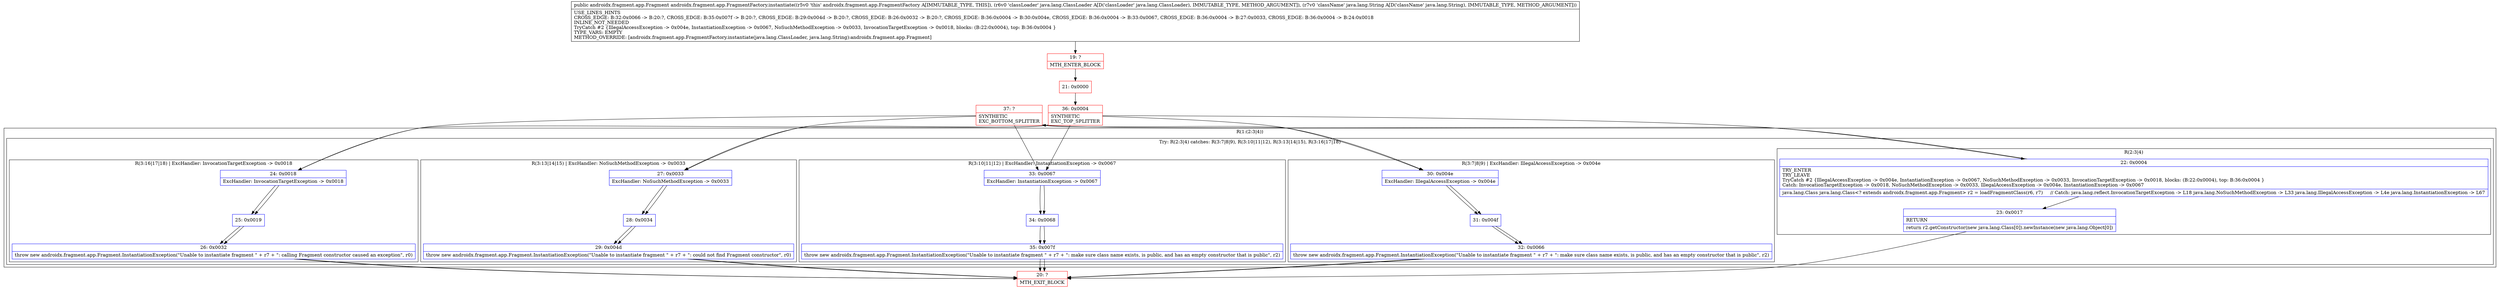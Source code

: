 digraph "CFG forandroidx.fragment.app.FragmentFactory.instantiate(Ljava\/lang\/ClassLoader;Ljava\/lang\/String;)Landroidx\/fragment\/app\/Fragment;" {
subgraph cluster_Region_1648829525 {
label = "R(1:(2:3|4))";
node [shape=record,color=blue];
subgraph cluster_TryCatchRegion_1710177998 {
label = "Try: R(2:3|4) catches: R(3:7|8|9), R(3:10|11|12), R(3:13|14|15), R(3:16|17|18)";
node [shape=record,color=blue];
subgraph cluster_Region_1370794340 {
label = "R(2:3|4)";
node [shape=record,color=blue];
Node_22 [shape=record,label="{22\:\ 0x0004|TRY_ENTER\lTRY_LEAVE\lTryCatch #2 \{IllegalAccessException \-\> 0x004e, InstantiationException \-\> 0x0067, NoSuchMethodException \-\> 0x0033, InvocationTargetException \-\> 0x0018, blocks: (B:22:0x0004), top: B:36:0x0004 \}\lCatch: InvocationTargetException \-\> 0x0018, NoSuchMethodException \-\> 0x0033, IllegalAccessException \-\> 0x004e, InstantiationException \-\> 0x0067\l|java.lang.Class java.lang.Class\<? extends androidx.fragment.app.Fragment\> r2 = loadFragmentClass(r6, r7)     \/\/ Catch: java.lang.reflect.InvocationTargetException \-\> L18 java.lang.NoSuchMethodException \-\> L33 java.lang.IllegalAccessException \-\> L4e java.lang.InstantiationException \-\> L67\l}"];
Node_23 [shape=record,label="{23\:\ 0x0017|RETURN\l|return r2.getConstructor(new java.lang.Class[0]).newInstance(new java.lang.Object[0])\l}"];
}
subgraph cluster_Region_915871312 {
label = "R(3:7|8|9) | ExcHandler: IllegalAccessException \-\> 0x004e\l";
node [shape=record,color=blue];
Node_30 [shape=record,label="{30\:\ 0x004e|ExcHandler: IllegalAccessException \-\> 0x004e\l}"];
Node_31 [shape=record,label="{31\:\ 0x004f}"];
Node_32 [shape=record,label="{32\:\ 0x0066|throw new androidx.fragment.app.Fragment.InstantiationException(\"Unable to instantiate fragment \" + r7 + \": make sure class name exists, is public, and has an empty constructor that is public\", r2)\l}"];
}
subgraph cluster_Region_1240788418 {
label = "R(3:10|11|12) | ExcHandler: InstantiationException \-\> 0x0067\l";
node [shape=record,color=blue];
Node_33 [shape=record,label="{33\:\ 0x0067|ExcHandler: InstantiationException \-\> 0x0067\l}"];
Node_34 [shape=record,label="{34\:\ 0x0068}"];
Node_35 [shape=record,label="{35\:\ 0x007f|throw new androidx.fragment.app.Fragment.InstantiationException(\"Unable to instantiate fragment \" + r7 + \": make sure class name exists, is public, and has an empty constructor that is public\", r2)\l}"];
}
subgraph cluster_Region_315231525 {
label = "R(3:13|14|15) | ExcHandler: NoSuchMethodException \-\> 0x0033\l";
node [shape=record,color=blue];
Node_27 [shape=record,label="{27\:\ 0x0033|ExcHandler: NoSuchMethodException \-\> 0x0033\l}"];
Node_28 [shape=record,label="{28\:\ 0x0034}"];
Node_29 [shape=record,label="{29\:\ 0x004d|throw new androidx.fragment.app.Fragment.InstantiationException(\"Unable to instantiate fragment \" + r7 + \": could not find Fragment constructor\", r0)\l}"];
}
subgraph cluster_Region_248469756 {
label = "R(3:16|17|18) | ExcHandler: InvocationTargetException \-\> 0x0018\l";
node [shape=record,color=blue];
Node_24 [shape=record,label="{24\:\ 0x0018|ExcHandler: InvocationTargetException \-\> 0x0018\l}"];
Node_25 [shape=record,label="{25\:\ 0x0019}"];
Node_26 [shape=record,label="{26\:\ 0x0032|throw new androidx.fragment.app.Fragment.InstantiationException(\"Unable to instantiate fragment \" + r7 + \": calling Fragment constructor caused an exception\", r0)\l}"];
}
}
}
subgraph cluster_Region_1240788418 {
label = "R(3:10|11|12) | ExcHandler: InstantiationException \-\> 0x0067\l";
node [shape=record,color=blue];
Node_33 [shape=record,label="{33\:\ 0x0067|ExcHandler: InstantiationException \-\> 0x0067\l}"];
Node_34 [shape=record,label="{34\:\ 0x0068}"];
Node_35 [shape=record,label="{35\:\ 0x007f|throw new androidx.fragment.app.Fragment.InstantiationException(\"Unable to instantiate fragment \" + r7 + \": make sure class name exists, is public, and has an empty constructor that is public\", r2)\l}"];
}
subgraph cluster_Region_915871312 {
label = "R(3:7|8|9) | ExcHandler: IllegalAccessException \-\> 0x004e\l";
node [shape=record,color=blue];
Node_30 [shape=record,label="{30\:\ 0x004e|ExcHandler: IllegalAccessException \-\> 0x004e\l}"];
Node_31 [shape=record,label="{31\:\ 0x004f}"];
Node_32 [shape=record,label="{32\:\ 0x0066|throw new androidx.fragment.app.Fragment.InstantiationException(\"Unable to instantiate fragment \" + r7 + \": make sure class name exists, is public, and has an empty constructor that is public\", r2)\l}"];
}
subgraph cluster_Region_315231525 {
label = "R(3:13|14|15) | ExcHandler: NoSuchMethodException \-\> 0x0033\l";
node [shape=record,color=blue];
Node_27 [shape=record,label="{27\:\ 0x0033|ExcHandler: NoSuchMethodException \-\> 0x0033\l}"];
Node_28 [shape=record,label="{28\:\ 0x0034}"];
Node_29 [shape=record,label="{29\:\ 0x004d|throw new androidx.fragment.app.Fragment.InstantiationException(\"Unable to instantiate fragment \" + r7 + \": could not find Fragment constructor\", r0)\l}"];
}
subgraph cluster_Region_248469756 {
label = "R(3:16|17|18) | ExcHandler: InvocationTargetException \-\> 0x0018\l";
node [shape=record,color=blue];
Node_24 [shape=record,label="{24\:\ 0x0018|ExcHandler: InvocationTargetException \-\> 0x0018\l}"];
Node_25 [shape=record,label="{25\:\ 0x0019}"];
Node_26 [shape=record,label="{26\:\ 0x0032|throw new androidx.fragment.app.Fragment.InstantiationException(\"Unable to instantiate fragment \" + r7 + \": calling Fragment constructor caused an exception\", r0)\l}"];
}
Node_19 [shape=record,color=red,label="{19\:\ ?|MTH_ENTER_BLOCK\l}"];
Node_21 [shape=record,color=red,label="{21\:\ 0x0000}"];
Node_36 [shape=record,color=red,label="{36\:\ 0x0004|SYNTHETIC\lEXC_TOP_SPLITTER\l}"];
Node_20 [shape=record,color=red,label="{20\:\ ?|MTH_EXIT_BLOCK\l}"];
Node_37 [shape=record,color=red,label="{37\:\ ?|SYNTHETIC\lEXC_BOTTOM_SPLITTER\l}"];
MethodNode[shape=record,label="{public androidx.fragment.app.Fragment androidx.fragment.app.FragmentFactory.instantiate((r5v0 'this' androidx.fragment.app.FragmentFactory A[IMMUTABLE_TYPE, THIS]), (r6v0 'classLoader' java.lang.ClassLoader A[D('classLoader' java.lang.ClassLoader), IMMUTABLE_TYPE, METHOD_ARGUMENT]), (r7v0 'className' java.lang.String A[D('className' java.lang.String), IMMUTABLE_TYPE, METHOD_ARGUMENT]))  | USE_LINES_HINTS\lCROSS_EDGE: B:32:0x0066 \-\> B:20:?, CROSS_EDGE: B:35:0x007f \-\> B:20:?, CROSS_EDGE: B:29:0x004d \-\> B:20:?, CROSS_EDGE: B:26:0x0032 \-\> B:20:?, CROSS_EDGE: B:36:0x0004 \-\> B:30:0x004e, CROSS_EDGE: B:36:0x0004 \-\> B:33:0x0067, CROSS_EDGE: B:36:0x0004 \-\> B:27:0x0033, CROSS_EDGE: B:36:0x0004 \-\> B:24:0x0018\lINLINE_NOT_NEEDED\lTryCatch #2 \{IllegalAccessException \-\> 0x004e, InstantiationException \-\> 0x0067, NoSuchMethodException \-\> 0x0033, InvocationTargetException \-\> 0x0018, blocks: (B:22:0x0004), top: B:36:0x0004 \}\lTYPE_VARS: EMPTY\lMETHOD_OVERRIDE: [androidx.fragment.app.FragmentFactory.instantiate(java.lang.ClassLoader, java.lang.String):androidx.fragment.app.Fragment]\l}"];
MethodNode -> Node_19;Node_22 -> Node_23;
Node_22 -> Node_37;
Node_23 -> Node_20;
Node_30 -> Node_31;
Node_31 -> Node_32;
Node_32 -> Node_20;
Node_33 -> Node_34;
Node_34 -> Node_35;
Node_35 -> Node_20;
Node_27 -> Node_28;
Node_28 -> Node_29;
Node_29 -> Node_20;
Node_24 -> Node_25;
Node_25 -> Node_26;
Node_26 -> Node_20;
Node_33 -> Node_34;
Node_34 -> Node_35;
Node_35 -> Node_20;
Node_30 -> Node_31;
Node_31 -> Node_32;
Node_32 -> Node_20;
Node_27 -> Node_28;
Node_28 -> Node_29;
Node_29 -> Node_20;
Node_24 -> Node_25;
Node_25 -> Node_26;
Node_26 -> Node_20;
Node_19 -> Node_21;
Node_21 -> Node_36;
Node_36 -> Node_22;
Node_36 -> Node_30;
Node_36 -> Node_33;
Node_36 -> Node_27;
Node_36 -> Node_24;
Node_37 -> Node_30;
Node_37 -> Node_33;
Node_37 -> Node_27;
Node_37 -> Node_24;
}

